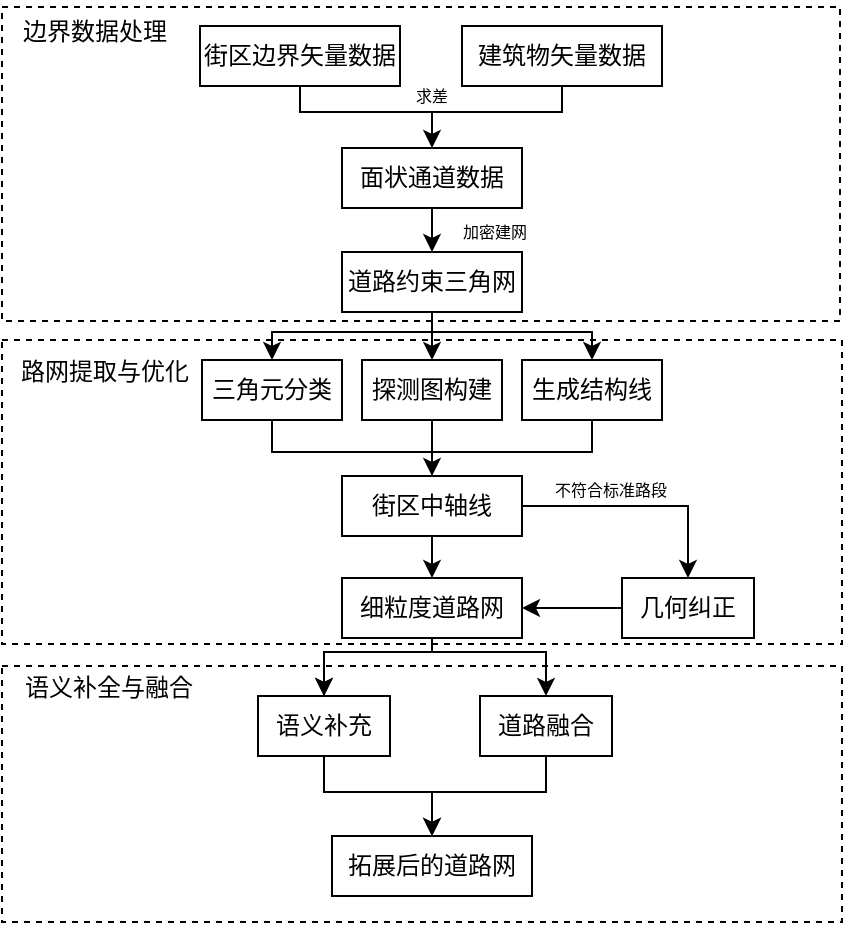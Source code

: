 <mxfile version="20.2.0" type="github" pages="2">
  <diagram id="C5RBs43oDa-KdzZeNtuy" name="Page-1">
    <mxGraphModel dx="1422" dy="762" grid="1" gridSize="10" guides="1" tooltips="1" connect="1" arrows="1" fold="1" page="1" pageScale="1" pageWidth="827" pageHeight="1169" math="0" shadow="0">
      <root>
        <mxCell id="WIyWlLk6GJQsqaUBKTNV-0" />
        <mxCell id="WIyWlLk6GJQsqaUBKTNV-1" parent="WIyWlLk6GJQsqaUBKTNV-0" />
        <mxCell id="XPBu-TODsvzfBAMPzJRz-10" value="" style="rounded=0;whiteSpace=wrap;html=1;dashed=1;" parent="WIyWlLk6GJQsqaUBKTNV-1" vertex="1">
          <mxGeometry x="85" y="427" width="420" height="128" as="geometry" />
        </mxCell>
        <mxCell id="XPBu-TODsvzfBAMPzJRz-8" value="" style="rounded=0;whiteSpace=wrap;html=1;dashed=1;" parent="WIyWlLk6GJQsqaUBKTNV-1" vertex="1">
          <mxGeometry x="85" y="264" width="420" height="152" as="geometry" />
        </mxCell>
        <mxCell id="XPBu-TODsvzfBAMPzJRz-7" value="" style="rounded=0;whiteSpace=wrap;html=1;dashed=1;" parent="WIyWlLk6GJQsqaUBKTNV-1" vertex="1">
          <mxGeometry x="85" y="97.5" width="419" height="157" as="geometry" />
        </mxCell>
        <mxCell id="WIyWlLk6GJQsqaUBKTNV-3" value="街区边界矢量数据" style="rounded=0;whiteSpace=wrap;html=1;fontSize=12;glass=0;strokeWidth=1;shadow=0;" parent="WIyWlLk6GJQsqaUBKTNV-1" vertex="1">
          <mxGeometry x="184" y="107" width="100" height="30" as="geometry" />
        </mxCell>
        <mxCell id="oosQADwzrR9jK9GOLgym-2" value="&lt;span style=&quot;font-family: 宋体;&quot;&gt;面状通道数据&lt;/span&gt;" style="rounded=0;whiteSpace=wrap;html=1;fontSize=12;glass=0;strokeWidth=1;shadow=0;" parent="WIyWlLk6GJQsqaUBKTNV-1" vertex="1">
          <mxGeometry x="255" y="168" width="90" height="30" as="geometry" />
        </mxCell>
        <mxCell id="oosQADwzrR9jK9GOLgym-3" value="道路约束三角网" style="rounded=0;whiteSpace=wrap;html=1;fontSize=12;glass=0;strokeWidth=1;shadow=0;" parent="WIyWlLk6GJQsqaUBKTNV-1" vertex="1">
          <mxGeometry x="255" y="220" width="90" height="30" as="geometry" />
        </mxCell>
        <mxCell id="oosQADwzrR9jK9GOLgym-5" value="三角元分类" style="rounded=0;whiteSpace=wrap;html=1;fontSize=12;glass=0;strokeWidth=1;shadow=0;" parent="WIyWlLk6GJQsqaUBKTNV-1" vertex="1">
          <mxGeometry x="185" y="274" width="70" height="30" as="geometry" />
        </mxCell>
        <mxCell id="oosQADwzrR9jK9GOLgym-6" value="探测图构建" style="rounded=0;whiteSpace=wrap;html=1;fontSize=12;glass=0;strokeWidth=1;shadow=0;" parent="WIyWlLk6GJQsqaUBKTNV-1" vertex="1">
          <mxGeometry x="265" y="274" width="70" height="30" as="geometry" />
        </mxCell>
        <mxCell id="oosQADwzrR9jK9GOLgym-7" value="生成&lt;span style=&quot;font-family: 宋体;&quot;&gt;结构线&lt;/span&gt;" style="rounded=0;whiteSpace=wrap;html=1;fontSize=12;glass=0;strokeWidth=1;shadow=0;" parent="WIyWlLk6GJQsqaUBKTNV-1" vertex="1">
          <mxGeometry x="345" y="274" width="70" height="30" as="geometry" />
        </mxCell>
        <mxCell id="oosQADwzrR9jK9GOLgym-9" value="细粒度道路网" style="rounded=0;whiteSpace=wrap;html=1;fontSize=12;glass=0;strokeWidth=1;shadow=0;" parent="WIyWlLk6GJQsqaUBKTNV-1" vertex="1">
          <mxGeometry x="255" y="383" width="90" height="30" as="geometry" />
        </mxCell>
        <mxCell id="oosQADwzrR9jK9GOLgym-10" value="语义补充" style="rounded=0;whiteSpace=wrap;html=1;fontSize=12;glass=0;strokeWidth=1;shadow=0;" parent="WIyWlLk6GJQsqaUBKTNV-1" vertex="1">
          <mxGeometry x="213" y="442" width="66" height="30" as="geometry" />
        </mxCell>
        <mxCell id="oosQADwzrR9jK9GOLgym-13" value="道路融合" style="rounded=0;whiteSpace=wrap;html=1;fontSize=12;glass=0;strokeWidth=1;shadow=0;" parent="WIyWlLk6GJQsqaUBKTNV-1" vertex="1">
          <mxGeometry x="324" y="442" width="66" height="30" as="geometry" />
        </mxCell>
        <mxCell id="oosQADwzrR9jK9GOLgym-15" value="拓展后的道路网" style="rounded=0;whiteSpace=wrap;html=1;fontSize=12;glass=0;strokeWidth=1;shadow=0;" parent="WIyWlLk6GJQsqaUBKTNV-1" vertex="1">
          <mxGeometry x="250" y="512" width="100" height="30" as="geometry" />
        </mxCell>
        <mxCell id="oosQADwzrR9jK9GOLgym-16" value="" style="endArrow=classic;html=1;rounded=0;exitX=0.5;exitY=1;exitDx=0;exitDy=0;entryX=0.5;entryY=0;entryDx=0;entryDy=0;" parent="WIyWlLk6GJQsqaUBKTNV-1" source="WIyWlLk6GJQsqaUBKTNV-3" target="oosQADwzrR9jK9GOLgym-2" edge="1">
          <mxGeometry width="50" height="50" relative="1" as="geometry">
            <mxPoint x="335" y="330" as="sourcePoint" />
            <mxPoint x="295" y="160" as="targetPoint" />
            <Array as="points">
              <mxPoint x="234" y="150" />
              <mxPoint x="300" y="150" />
            </Array>
          </mxGeometry>
        </mxCell>
        <mxCell id="oosQADwzrR9jK9GOLgym-17" value="" style="endArrow=none;html=1;rounded=0;entryX=0.5;entryY=1;entryDx=0;entryDy=0;" parent="WIyWlLk6GJQsqaUBKTNV-1" target="oosQADwzrR9jK9GOLgym-20" edge="1">
          <mxGeometry width="50" height="50" relative="1" as="geometry">
            <mxPoint x="295" y="150" as="sourcePoint" />
            <mxPoint x="363" y="140" as="targetPoint" />
            <Array as="points">
              <mxPoint x="365" y="150" />
            </Array>
          </mxGeometry>
        </mxCell>
        <mxCell id="oosQADwzrR9jK9GOLgym-18" value="" style="endArrow=classic;html=1;rounded=0;exitX=0.5;exitY=1;exitDx=0;exitDy=0;entryX=0.5;entryY=0;entryDx=0;entryDy=0;" parent="WIyWlLk6GJQsqaUBKTNV-1" source="oosQADwzrR9jK9GOLgym-2" target="oosQADwzrR9jK9GOLgym-3" edge="1">
          <mxGeometry width="50" height="50" relative="1" as="geometry">
            <mxPoint x="325" y="230" as="sourcePoint" />
            <mxPoint x="375" y="180" as="targetPoint" />
          </mxGeometry>
        </mxCell>
        <mxCell id="oosQADwzrR9jK9GOLgym-20" value="建筑物矢量数据" style="rounded=0;whiteSpace=wrap;html=1;fontSize=12;glass=0;strokeWidth=1;shadow=0;" parent="WIyWlLk6GJQsqaUBKTNV-1" vertex="1">
          <mxGeometry x="315" y="107" width="100" height="30" as="geometry" />
        </mxCell>
        <mxCell id="oosQADwzrR9jK9GOLgym-22" value="" style="endArrow=classic;html=1;rounded=0;entryX=0.5;entryY=0;entryDx=0;entryDy=0;exitX=0.5;exitY=1;exitDx=0;exitDy=0;" parent="WIyWlLk6GJQsqaUBKTNV-1" source="oosQADwzrR9jK9GOLgym-3" target="oosQADwzrR9jK9GOLgym-5" edge="1">
          <mxGeometry width="50" height="50" relative="1" as="geometry">
            <mxPoint x="375" y="250" as="sourcePoint" />
            <mxPoint x="225" y="250" as="targetPoint" />
            <Array as="points">
              <mxPoint x="300" y="260" />
              <mxPoint x="220" y="260" />
            </Array>
          </mxGeometry>
        </mxCell>
        <mxCell id="oosQADwzrR9jK9GOLgym-23" value="" style="endArrow=classic;html=1;rounded=0;entryX=0.5;entryY=0;entryDx=0;entryDy=0;exitX=0.5;exitY=1;exitDx=0;exitDy=0;" parent="WIyWlLk6GJQsqaUBKTNV-1" source="oosQADwzrR9jK9GOLgym-3" target="oosQADwzrR9jK9GOLgym-7" edge="1">
          <mxGeometry width="50" height="50" relative="1" as="geometry">
            <mxPoint x="310" y="250" as="sourcePoint" />
            <mxPoint x="230" y="270" as="targetPoint" />
            <Array as="points">
              <mxPoint x="300" y="260" />
              <mxPoint x="380" y="260" />
            </Array>
          </mxGeometry>
        </mxCell>
        <mxCell id="oosQADwzrR9jK9GOLgym-24" value="" style="endArrow=classic;html=1;rounded=0;exitX=0.5;exitY=1;exitDx=0;exitDy=0;entryX=0.5;entryY=0;entryDx=0;entryDy=0;" parent="WIyWlLk6GJQsqaUBKTNV-1" source="oosQADwzrR9jK9GOLgym-3" target="oosQADwzrR9jK9GOLgym-6" edge="1">
          <mxGeometry width="50" height="50" relative="1" as="geometry">
            <mxPoint x="265" y="310" as="sourcePoint" />
            <mxPoint x="385" y="240" as="targetPoint" />
          </mxGeometry>
        </mxCell>
        <mxCell id="oosQADwzrR9jK9GOLgym-28" value="" style="endArrow=classic;html=1;rounded=0;exitX=0.5;exitY=1;exitDx=0;exitDy=0;entryX=0.5;entryY=0;entryDx=0;entryDy=0;" parent="WIyWlLk6GJQsqaUBKTNV-1" source="oosQADwzrR9jK9GOLgym-6" target="oosQADwzrR9jK9GOLgym-42" edge="1">
          <mxGeometry width="50" height="50" relative="1" as="geometry">
            <mxPoint x="265" y="310" as="sourcePoint" />
            <mxPoint x="300" y="330" as="targetPoint" />
          </mxGeometry>
        </mxCell>
        <mxCell id="oosQADwzrR9jK9GOLgym-31" value="" style="endArrow=none;html=1;rounded=0;entryX=0.5;entryY=1;entryDx=0;entryDy=0;exitX=0.5;exitY=0;exitDx=0;exitDy=0;" parent="WIyWlLk6GJQsqaUBKTNV-1" source="oosQADwzrR9jK9GOLgym-42" target="oosQADwzrR9jK9GOLgym-5" edge="1">
          <mxGeometry width="50" height="50" relative="1" as="geometry">
            <mxPoint x="300" y="330" as="sourcePoint" />
            <mxPoint x="335" y="290" as="targetPoint" />
            <Array as="points">
              <mxPoint x="300" y="320" />
              <mxPoint x="220" y="320" />
            </Array>
          </mxGeometry>
        </mxCell>
        <mxCell id="oosQADwzrR9jK9GOLgym-32" value="" style="endArrow=none;html=1;rounded=0;entryX=0.5;entryY=1;entryDx=0;entryDy=0;exitX=0.5;exitY=0;exitDx=0;exitDy=0;" parent="WIyWlLk6GJQsqaUBKTNV-1" source="oosQADwzrR9jK9GOLgym-42" target="oosQADwzrR9jK9GOLgym-7" edge="1">
          <mxGeometry width="50" height="50" relative="1" as="geometry">
            <mxPoint x="300" y="330" as="sourcePoint" />
            <mxPoint x="393" y="296" as="targetPoint" />
            <Array as="points">
              <mxPoint x="300" y="320" />
              <mxPoint x="380" y="320" />
            </Array>
          </mxGeometry>
        </mxCell>
        <mxCell id="oosQADwzrR9jK9GOLgym-39" value="" style="endArrow=classic;html=1;rounded=0;entryX=0.5;entryY=0;entryDx=0;entryDy=0;exitX=0.5;exitY=1;exitDx=0;exitDy=0;" parent="WIyWlLk6GJQsqaUBKTNV-1" source="oosQADwzrR9jK9GOLgym-9" target="oosQADwzrR9jK9GOLgym-10" edge="1">
          <mxGeometry width="50" height="50" relative="1" as="geometry">
            <mxPoint x="300" y="375" as="sourcePoint" />
            <mxPoint x="220" y="401" as="targetPoint" />
            <Array as="points">
              <mxPoint x="300" y="420" />
              <mxPoint x="246" y="420" />
            </Array>
          </mxGeometry>
        </mxCell>
        <mxCell id="oosQADwzrR9jK9GOLgym-40" value="" style="endArrow=classic;html=1;rounded=0;entryX=0.5;entryY=0;entryDx=0;entryDy=0;exitX=0.5;exitY=1;exitDx=0;exitDy=0;" parent="WIyWlLk6GJQsqaUBKTNV-1" source="oosQADwzrR9jK9GOLgym-9" target="oosQADwzrR9jK9GOLgym-13" edge="1">
          <mxGeometry width="50" height="50" relative="1" as="geometry">
            <mxPoint x="310" y="385" as="sourcePoint" />
            <mxPoint x="230.0" y="417" as="targetPoint" />
            <Array as="points">
              <mxPoint x="300" y="420" />
              <mxPoint x="357" y="420" />
            </Array>
          </mxGeometry>
        </mxCell>
        <mxCell id="oosQADwzrR9jK9GOLgym-42" value="街区中轴线" style="rounded=0;whiteSpace=wrap;html=1;fontSize=12;glass=0;strokeWidth=1;shadow=0;" parent="WIyWlLk6GJQsqaUBKTNV-1" vertex="1">
          <mxGeometry x="255" y="332" width="90" height="30" as="geometry" />
        </mxCell>
        <mxCell id="oosQADwzrR9jK9GOLgym-43" value="" style="endArrow=classic;html=1;rounded=0;exitX=1;exitY=0.5;exitDx=0;exitDy=0;entryX=0.5;entryY=0;entryDx=0;entryDy=0;" parent="WIyWlLk6GJQsqaUBKTNV-1" source="oosQADwzrR9jK9GOLgym-42" target="oosQADwzrR9jK9GOLgym-46" edge="1">
          <mxGeometry width="50" height="50" relative="1" as="geometry">
            <mxPoint x="215" y="370" as="sourcePoint" />
            <mxPoint x="425" y="360" as="targetPoint" />
            <Array as="points">
              <mxPoint x="428" y="347" />
            </Array>
          </mxGeometry>
        </mxCell>
        <mxCell id="oosQADwzrR9jK9GOLgym-46" value="几何纠正" style="rounded=0;whiteSpace=wrap;html=1;fontSize=12;glass=0;strokeWidth=1;shadow=0;" parent="WIyWlLk6GJQsqaUBKTNV-1" vertex="1">
          <mxGeometry x="395" y="383" width="66" height="30" as="geometry" />
        </mxCell>
        <mxCell id="oosQADwzrR9jK9GOLgym-48" value="" style="endArrow=classic;html=1;rounded=0;exitX=0;exitY=0.5;exitDx=0;exitDy=0;entryX=1;entryY=0.5;entryDx=0;entryDy=0;" parent="WIyWlLk6GJQsqaUBKTNV-1" source="oosQADwzrR9jK9GOLgym-46" target="oosQADwzrR9jK9GOLgym-9" edge="1">
          <mxGeometry width="50" height="50" relative="1" as="geometry">
            <mxPoint x="325" y="410" as="sourcePoint" />
            <mxPoint x="375" y="360" as="targetPoint" />
          </mxGeometry>
        </mxCell>
        <mxCell id="oosQADwzrR9jK9GOLgym-49" value="" style="endArrow=classic;html=1;rounded=0;exitX=0.5;exitY=1;exitDx=0;exitDy=0;entryX=0.5;entryY=0;entryDx=0;entryDy=0;" parent="WIyWlLk6GJQsqaUBKTNV-1" source="oosQADwzrR9jK9GOLgym-42" target="oosQADwzrR9jK9GOLgym-9" edge="1">
          <mxGeometry width="50" height="50" relative="1" as="geometry">
            <mxPoint x="325" y="410" as="sourcePoint" />
            <mxPoint x="375" y="360" as="targetPoint" />
          </mxGeometry>
        </mxCell>
        <mxCell id="oosQADwzrR9jK9GOLgym-51" value="" style="endArrow=classic;html=1;rounded=0;exitX=0.5;exitY=1;exitDx=0;exitDy=0;entryX=0.5;entryY=0;entryDx=0;entryDy=0;" parent="WIyWlLk6GJQsqaUBKTNV-1" source="oosQADwzrR9jK9GOLgym-10" target="oosQADwzrR9jK9GOLgym-15" edge="1">
          <mxGeometry width="50" height="50" relative="1" as="geometry">
            <mxPoint x="315" y="400" as="sourcePoint" />
            <mxPoint x="246" y="490" as="targetPoint" />
            <Array as="points">
              <mxPoint x="246" y="490" />
              <mxPoint x="300" y="490" />
            </Array>
          </mxGeometry>
        </mxCell>
        <mxCell id="oosQADwzrR9jK9GOLgym-52" value="" style="endArrow=classic;html=1;rounded=0;exitX=0.5;exitY=1;exitDx=0;exitDy=0;" parent="WIyWlLk6GJQsqaUBKTNV-1" source="oosQADwzrR9jK9GOLgym-13" target="oosQADwzrR9jK9GOLgym-15" edge="1">
          <mxGeometry width="50" height="50" relative="1" as="geometry">
            <mxPoint x="275" y="480" as="sourcePoint" />
            <mxPoint x="355" y="490" as="targetPoint" />
            <Array as="points">
              <mxPoint x="357" y="490" />
              <mxPoint x="300" y="490" />
            </Array>
          </mxGeometry>
        </mxCell>
        <mxCell id="oosQADwzrR9jK9GOLgym-55" value="求差" style="text;html=1;strokeColor=none;fillColor=none;align=center;verticalAlign=middle;whiteSpace=wrap;rounded=0;fontSize=8;" parent="WIyWlLk6GJQsqaUBKTNV-1" vertex="1">
          <mxGeometry x="270" y="127" width="60" height="30" as="geometry" />
        </mxCell>
        <mxCell id="oosQADwzrR9jK9GOLgym-56" value="加密建网" style="text;html=1;align=center;verticalAlign=middle;resizable=0;points=[];autosize=1;strokeColor=none;fillColor=none;fontSize=8;" parent="WIyWlLk6GJQsqaUBKTNV-1" vertex="1">
          <mxGeometry x="296" y="195" width="70" height="30" as="geometry" />
        </mxCell>
        <mxCell id="oosQADwzrR9jK9GOLgym-58" value="" style="endArrow=classic;html=1;rounded=0;entryX=0.5;entryY=0;entryDx=0;entryDy=0;exitX=0.5;exitY=1;exitDx=0;exitDy=0;" parent="WIyWlLk6GJQsqaUBKTNV-1" source="oosQADwzrR9jK9GOLgym-9" target="oosQADwzrR9jK9GOLgym-10" edge="1">
          <mxGeometry width="50" height="50" relative="1" as="geometry">
            <mxPoint x="300" y="415" as="sourcePoint" />
            <mxPoint x="246" y="442" as="targetPoint" />
            <Array as="points">
              <mxPoint x="300" y="420" />
              <mxPoint x="246" y="420" />
            </Array>
          </mxGeometry>
        </mxCell>
        <mxCell id="oosQADwzrR9jK9GOLgym-59" value="不符合标准路段" style="text;html=1;align=center;verticalAlign=middle;resizable=0;points=[];autosize=1;strokeColor=none;fillColor=none;fontSize=8;" parent="WIyWlLk6GJQsqaUBKTNV-1" vertex="1">
          <mxGeometry x="334" y="324" width="110" height="30" as="geometry" />
        </mxCell>
        <mxCell id="XPBu-TODsvzfBAMPzJRz-11" value="&lt;span style=&quot;font-family: 宋体;&quot;&gt;边界数据处理&lt;/span&gt;" style="text;html=1;strokeColor=none;fillColor=none;align=center;verticalAlign=middle;whiteSpace=wrap;rounded=0;dashed=1;" parent="WIyWlLk6GJQsqaUBKTNV-1" vertex="1">
          <mxGeometry x="84" y="94.5" width="95" height="30" as="geometry" />
        </mxCell>
        <mxCell id="XPBu-TODsvzfBAMPzJRz-12" value="路网提取与优化" style="text;html=1;strokeColor=none;fillColor=none;align=center;verticalAlign=middle;whiteSpace=wrap;rounded=0;dashed=1;" parent="WIyWlLk6GJQsqaUBKTNV-1" vertex="1">
          <mxGeometry x="89" y="265" width="95" height="30" as="geometry" />
        </mxCell>
        <mxCell id="XPBu-TODsvzfBAMPzJRz-13" value="语义补全与融合" style="text;html=1;strokeColor=none;fillColor=none;align=center;verticalAlign=middle;whiteSpace=wrap;rounded=0;dashed=1;" parent="WIyWlLk6GJQsqaUBKTNV-1" vertex="1">
          <mxGeometry x="91" y="423" width="95" height="30" as="geometry" />
        </mxCell>
      </root>
    </mxGraphModel>
  </diagram>
  <diagram id="7N3UrwMS5AqsJwpzx2y8" name="第 2 页">
    <mxGraphModel dx="1422" dy="761" grid="1" gridSize="10" guides="1" tooltips="1" connect="1" arrows="1" fold="1" page="1" pageScale="1" pageWidth="827" pageHeight="1169" math="0" shadow="0">
      <root>
        <mxCell id="0" />
        <mxCell id="1" parent="0" />
      </root>
    </mxGraphModel>
  </diagram>
</mxfile>
